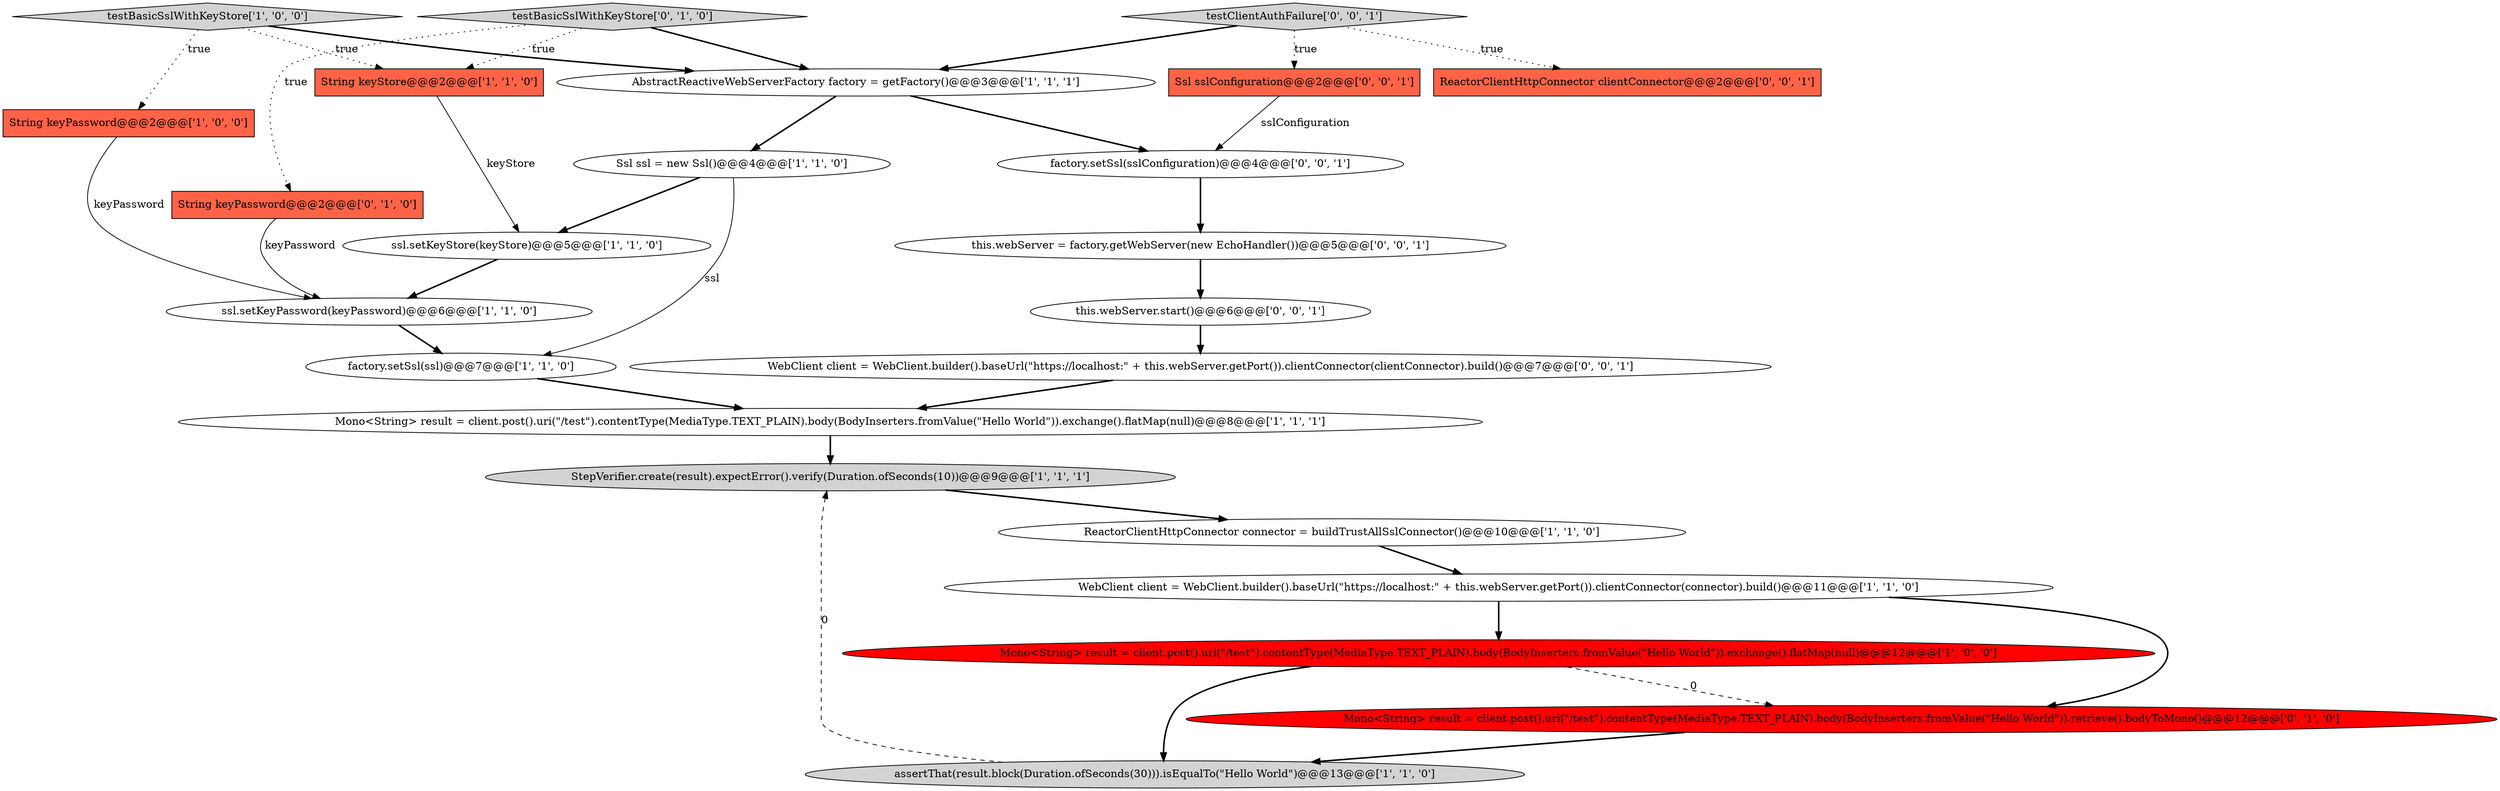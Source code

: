 digraph {
1 [style = filled, label = "ssl.setKeyStore(keyStore)@@@5@@@['1', '1', '0']", fillcolor = white, shape = ellipse image = "AAA0AAABBB1BBB"];
2 [style = filled, label = "ssl.setKeyPassword(keyPassword)@@@6@@@['1', '1', '0']", fillcolor = white, shape = ellipse image = "AAA0AAABBB1BBB"];
7 [style = filled, label = "Ssl ssl = new Ssl()@@@4@@@['1', '1', '0']", fillcolor = white, shape = ellipse image = "AAA0AAABBB1BBB"];
4 [style = filled, label = "WebClient client = WebClient.builder().baseUrl(\"https://localhost:\" + this.webServer.getPort()).clientConnector(connector).build()@@@11@@@['1', '1', '0']", fillcolor = white, shape = ellipse image = "AAA0AAABBB1BBB"];
14 [style = filled, label = "String keyPassword@@@2@@@['0', '1', '0']", fillcolor = tomato, shape = box image = "AAA0AAABBB2BBB"];
11 [style = filled, label = "AbstractReactiveWebServerFactory factory = getFactory()@@@3@@@['1', '1', '1']", fillcolor = white, shape = ellipse image = "AAA0AAABBB1BBB"];
5 [style = filled, label = "String keyPassword@@@2@@@['1', '0', '0']", fillcolor = tomato, shape = box image = "AAA0AAABBB1BBB"];
3 [style = filled, label = "ReactorClientHttpConnector connector = buildTrustAllSslConnector()@@@10@@@['1', '1', '0']", fillcolor = white, shape = ellipse image = "AAA0AAABBB1BBB"];
9 [style = filled, label = "StepVerifier.create(result).expectError().verify(Duration.ofSeconds(10))@@@9@@@['1', '1', '1']", fillcolor = lightgray, shape = ellipse image = "AAA0AAABBB1BBB"];
23 [style = filled, label = "ReactorClientHttpConnector clientConnector@@@2@@@['0', '0', '1']", fillcolor = tomato, shape = box image = "AAA0AAABBB3BBB"];
6 [style = filled, label = "assertThat(result.block(Duration.ofSeconds(30))).isEqualTo(\"Hello World\")@@@13@@@['1', '1', '0']", fillcolor = lightgray, shape = ellipse image = "AAA0AAABBB1BBB"];
17 [style = filled, label = "testClientAuthFailure['0', '0', '1']", fillcolor = lightgray, shape = diamond image = "AAA0AAABBB3BBB"];
10 [style = filled, label = "String keyStore@@@2@@@['1', '1', '0']", fillcolor = tomato, shape = box image = "AAA0AAABBB1BBB"];
21 [style = filled, label = "Ssl sslConfiguration@@@2@@@['0', '0', '1']", fillcolor = tomato, shape = box image = "AAA0AAABBB3BBB"];
12 [style = filled, label = "Mono<String> result = client.post().uri(\"/test\").contentType(MediaType.TEXT_PLAIN).body(BodyInserters.fromValue(\"Hello World\")).exchange().flatMap(null)@@@8@@@['1', '1', '1']", fillcolor = white, shape = ellipse image = "AAA0AAABBB1BBB"];
19 [style = filled, label = "this.webServer = factory.getWebServer(new EchoHandler())@@@5@@@['0', '0', '1']", fillcolor = white, shape = ellipse image = "AAA0AAABBB3BBB"];
22 [style = filled, label = "this.webServer.start()@@@6@@@['0', '0', '1']", fillcolor = white, shape = ellipse image = "AAA0AAABBB3BBB"];
15 [style = filled, label = "Mono<String> result = client.post().uri(\"/test\").contentType(MediaType.TEXT_PLAIN).body(BodyInserters.fromValue(\"Hello World\")).retrieve().bodyToMono()@@@12@@@['0', '1', '0']", fillcolor = red, shape = ellipse image = "AAA1AAABBB2BBB"];
0 [style = filled, label = "testBasicSslWithKeyStore['1', '0', '0']", fillcolor = lightgray, shape = diamond image = "AAA0AAABBB1BBB"];
13 [style = filled, label = "Mono<String> result = client.post().uri(\"/test\").contentType(MediaType.TEXT_PLAIN).body(BodyInserters.fromValue(\"Hello World\")).exchange().flatMap(null)@@@12@@@['1', '0', '0']", fillcolor = red, shape = ellipse image = "AAA1AAABBB1BBB"];
16 [style = filled, label = "testBasicSslWithKeyStore['0', '1', '0']", fillcolor = lightgray, shape = diamond image = "AAA0AAABBB2BBB"];
8 [style = filled, label = "factory.setSsl(ssl)@@@7@@@['1', '1', '0']", fillcolor = white, shape = ellipse image = "AAA0AAABBB1BBB"];
18 [style = filled, label = "WebClient client = WebClient.builder().baseUrl(\"https://localhost:\" + this.webServer.getPort()).clientConnector(clientConnector).build()@@@7@@@['0', '0', '1']", fillcolor = white, shape = ellipse image = "AAA0AAABBB3BBB"];
20 [style = filled, label = "factory.setSsl(sslConfiguration)@@@4@@@['0', '0', '1']", fillcolor = white, shape = ellipse image = "AAA0AAABBB3BBB"];
11->20 [style = bold, label=""];
7->1 [style = bold, label=""];
16->11 [style = bold, label=""];
0->5 [style = dotted, label="true"];
0->10 [style = dotted, label="true"];
21->20 [style = solid, label="sslConfiguration"];
4->13 [style = bold, label=""];
4->15 [style = bold, label=""];
6->9 [style = dashed, label="0"];
18->12 [style = bold, label=""];
0->11 [style = bold, label=""];
15->6 [style = bold, label=""];
12->9 [style = bold, label=""];
3->4 [style = bold, label=""];
16->10 [style = dotted, label="true"];
13->15 [style = dashed, label="0"];
17->23 [style = dotted, label="true"];
5->2 [style = solid, label="keyPassword"];
10->1 [style = solid, label="keyStore"];
22->18 [style = bold, label=""];
16->14 [style = dotted, label="true"];
9->3 [style = bold, label=""];
1->2 [style = bold, label=""];
7->8 [style = solid, label="ssl"];
13->6 [style = bold, label=""];
20->19 [style = bold, label=""];
17->21 [style = dotted, label="true"];
19->22 [style = bold, label=""];
8->12 [style = bold, label=""];
11->7 [style = bold, label=""];
2->8 [style = bold, label=""];
17->11 [style = bold, label=""];
14->2 [style = solid, label="keyPassword"];
}
